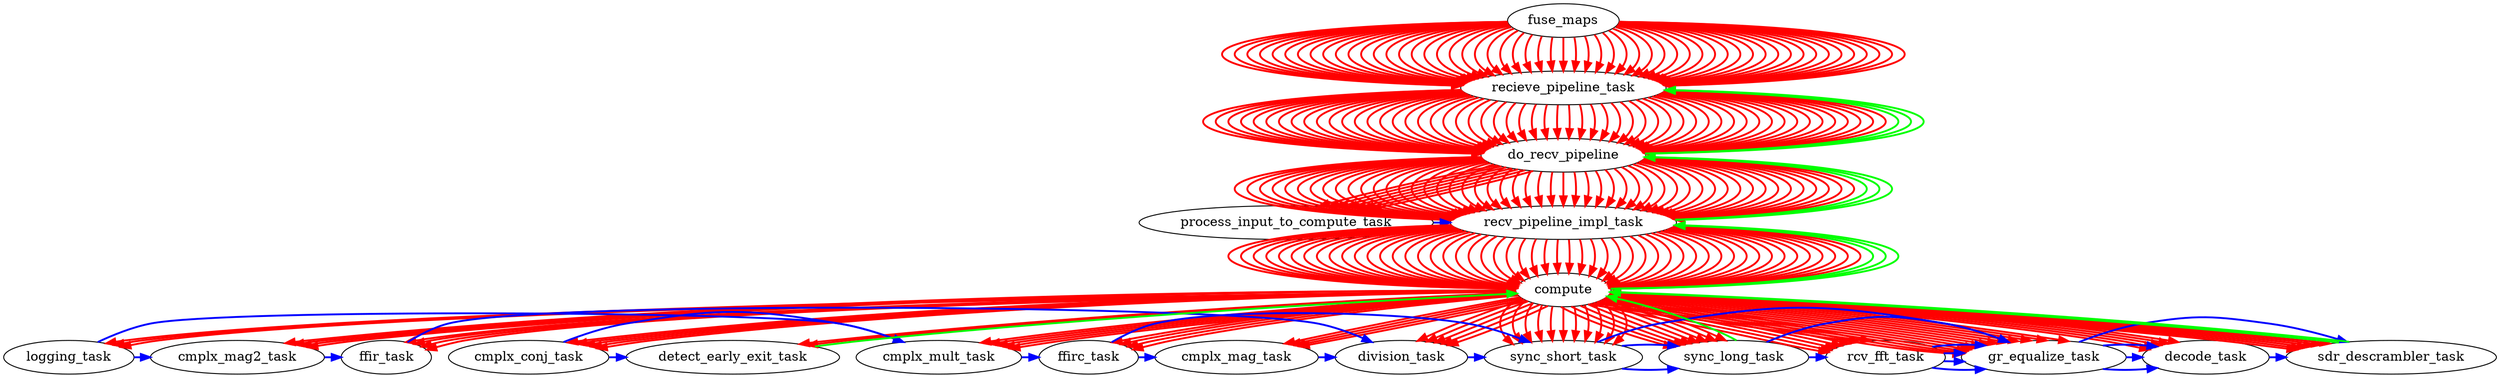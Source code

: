 digraph fuse_maps{
subgraph {
rank = same;recieve_pipeline_task;
}edge [color=red]
fuse_maps -> recieve_pipeline_task [style=bold ]
edge [color=red]
fuse_maps -> recieve_pipeline_task [style=bold ]
edge [color=red]
fuse_maps -> recieve_pipeline_task [style=bold ]
edge [color=red]
fuse_maps -> recieve_pipeline_task [style=bold ]
edge [color=red]
fuse_maps -> recieve_pipeline_task [style=bold ]
edge [color=red]
fuse_maps -> recieve_pipeline_task [style=bold ]
edge [color=red]
fuse_maps -> recieve_pipeline_task [style=bold ]
edge [color=red]
fuse_maps -> recieve_pipeline_task [style=bold ]
edge [color=red]
fuse_maps -> recieve_pipeline_task [style=bold ]
edge [color=red]
fuse_maps -> recieve_pipeline_task [style=bold ]
edge [color=red]
fuse_maps -> recieve_pipeline_task [style=bold ]
edge [color=red]
fuse_maps -> recieve_pipeline_task [style=bold ]
edge [color=red]
fuse_maps -> recieve_pipeline_task [style=bold ]
edge [color=red]
fuse_maps -> recieve_pipeline_task [style=bold ]
edge [color=red]
fuse_maps -> recieve_pipeline_task [style=bold ]
edge [color=red]
fuse_maps -> recieve_pipeline_task [style=bold ]
edge [color=red]
fuse_maps -> recieve_pipeline_task [style=bold ]
edge [color=red]
fuse_maps -> recieve_pipeline_task [style=bold ]
edge [color=red]
fuse_maps -> recieve_pipeline_task [style=bold ]
edge [color=red]
fuse_maps -> recieve_pipeline_task [style=bold ]
edge [color=red]
fuse_maps -> recieve_pipeline_task [style=bold ]
edge [color=red]
fuse_maps -> recieve_pipeline_task [style=bold ]
edge [color=red]
fuse_maps -> recieve_pipeline_task [style=bold ]
edge [color=red]
fuse_maps -> recieve_pipeline_task [style=bold ]
edge [color=red]
fuse_maps -> recieve_pipeline_task [style=bold ]
edge [color=red]
fuse_maps -> recieve_pipeline_task [style=bold ]
edge [color=red]
fuse_maps -> recieve_pipeline_task [style=bold ]
edge [color=red]
fuse_maps -> recieve_pipeline_task [style=bold ]
edge [color=red]
fuse_maps -> recieve_pipeline_task [style=bold ]
edge [color=red]
fuse_maps -> recieve_pipeline_task [style=bold ]
edge [color=red]
fuse_maps -> recieve_pipeline_task [style=bold ]
edge [color=red]
fuse_maps -> recieve_pipeline_task [style=bold ]
edge [color=red]
fuse_maps -> recieve_pipeline_task [style=bold ]
edge [color=red]
fuse_maps -> recieve_pipeline_task [style=bold ]
edge [color=red]
fuse_maps -> recieve_pipeline_task [style=bold ]
edge [color=red]
fuse_maps -> recieve_pipeline_task [style=bold ]
edge [color=red]
fuse_maps -> recieve_pipeline_task [style=bold ]
edge [color=red]
fuse_maps -> recieve_pipeline_task [style=bold ]
edge [color=red]
fuse_maps -> recieve_pipeline_task [style=bold ]
edge [color=red]
fuse_maps -> recieve_pipeline_task [style=bold ]
edge [color=red]
fuse_maps -> recieve_pipeline_task [style=bold ]
edge [color=red]
fuse_maps -> recieve_pipeline_task [style=bold ]
edge [color=red]
fuse_maps -> recieve_pipeline_task [style=bold ]
edge [color=red]
fuse_maps -> recieve_pipeline_task [style=bold ]
edge [color=red]
fuse_maps -> recieve_pipeline_task [style=bold ]
edge [color=red]
fuse_maps -> recieve_pipeline_task [style=bold ]
edge [color=red]
fuse_maps -> recieve_pipeline_task [style=bold ]
edge [color=red]
fuse_maps -> recieve_pipeline_task [style=bold ]
edge [color=red]
fuse_maps -> recieve_pipeline_task [style=bold ]
edge [color=red]
fuse_maps -> recieve_pipeline_task [style=bold ]
edge [color=red]
fuse_maps -> recieve_pipeline_task [style=bold ]
edge [color=red]
fuse_maps -> recieve_pipeline_task [style=bold ]
edge [color=red]
fuse_maps -> recieve_pipeline_task [style=bold ]
edge [color=red]
fuse_maps -> recieve_pipeline_task [style=bold ]
edge [color=red]
fuse_maps -> recieve_pipeline_task [style=bold ]
subgraph {
rank = same;do_recv_pipeline;
}edge [color=red]
recieve_pipeline_task -> do_recv_pipeline [style=bold ]
edge [color=red]
recieve_pipeline_task -> do_recv_pipeline [style=bold ]
edge [color=red]
recieve_pipeline_task -> do_recv_pipeline [style=bold ]
edge [color=red]
recieve_pipeline_task -> do_recv_pipeline [style=bold ]
edge [color=red]
recieve_pipeline_task -> do_recv_pipeline [style=bold ]
edge [color=red]
recieve_pipeline_task -> do_recv_pipeline [style=bold ]
edge [color=red]
recieve_pipeline_task -> do_recv_pipeline [style=bold ]
edge [color=red]
recieve_pipeline_task -> do_recv_pipeline [style=bold ]
edge [color=red]
recieve_pipeline_task -> do_recv_pipeline [style=bold ]
edge [color=red]
recieve_pipeline_task -> do_recv_pipeline [style=bold ]
edge [color=red]
recieve_pipeline_task -> do_recv_pipeline [style=bold ]
edge [color=red]
recieve_pipeline_task -> do_recv_pipeline [style=bold ]
edge [color=red]
recieve_pipeline_task -> do_recv_pipeline [style=bold ]
edge [color=red]
recieve_pipeline_task -> do_recv_pipeline [style=bold ]
edge [color=red]
recieve_pipeline_task -> do_recv_pipeline [style=bold ]
edge [color=red]
recieve_pipeline_task -> do_recv_pipeline [style=bold ]
edge [color=red]
recieve_pipeline_task -> do_recv_pipeline [style=bold ]
edge [color=red]
recieve_pipeline_task -> do_recv_pipeline [style=bold ]
edge [color=red]
recieve_pipeline_task -> do_recv_pipeline [style=bold ]
edge [color=red]
recieve_pipeline_task -> do_recv_pipeline [style=bold ]
edge [color=red]
recieve_pipeline_task -> do_recv_pipeline [style=bold ]
edge [color=red]
recieve_pipeline_task -> do_recv_pipeline [style=bold ]
edge [color=red]
recieve_pipeline_task -> do_recv_pipeline [style=bold ]
edge [color=red]
recieve_pipeline_task -> do_recv_pipeline [style=bold ]
edge [color=red]
recieve_pipeline_task -> do_recv_pipeline [style=bold ]
edge [color=red]
recieve_pipeline_task -> do_recv_pipeline [style=bold ]
edge [color=red]
recieve_pipeline_task -> do_recv_pipeline [style=bold ]
edge [color=red]
recieve_pipeline_task -> do_recv_pipeline [style=bold ]
edge [color=red]
recieve_pipeline_task -> do_recv_pipeline [style=bold ]
edge [color=red]
recieve_pipeline_task -> do_recv_pipeline [style=bold ]
edge [color=red]
recieve_pipeline_task -> do_recv_pipeline [style=bold ]
edge [color=red]
recieve_pipeline_task -> do_recv_pipeline [style=bold ]
edge [color=red]
recieve_pipeline_task -> do_recv_pipeline [style=bold ]
edge [color=red]
recieve_pipeline_task -> do_recv_pipeline [style=bold ]
edge [color=red]
recieve_pipeline_task -> do_recv_pipeline [style=bold ]
edge [color=red]
recieve_pipeline_task -> do_recv_pipeline [style=bold ]
edge [color=red]
recieve_pipeline_task -> do_recv_pipeline [style=bold ]
edge [color=red]
recieve_pipeline_task -> do_recv_pipeline [style=bold ]
edge [color=red]
recieve_pipeline_task -> do_recv_pipeline [style=bold ]
edge [color=red]
recieve_pipeline_task -> do_recv_pipeline [style=bold ]
edge [color=red]
recieve_pipeline_task -> do_recv_pipeline [style=bold ]
edge [color=red]
recieve_pipeline_task -> do_recv_pipeline [style=bold ]
edge [color=red]
recieve_pipeline_task -> do_recv_pipeline [style=bold ]
edge [color=red]
recieve_pipeline_task -> do_recv_pipeline [style=bold ]
edge [color=red]
recieve_pipeline_task -> do_recv_pipeline [style=bold ]
edge [color=red]
recieve_pipeline_task -> do_recv_pipeline [style=bold ]
edge [color=red]
recieve_pipeline_task -> do_recv_pipeline [style=bold ]
edge [color=red]
recieve_pipeline_task -> do_recv_pipeline [style=bold ]
edge [color=red]
recieve_pipeline_task -> do_recv_pipeline [style=bold ]
edge [color=red]
recieve_pipeline_task -> do_recv_pipeline [style=bold ]
edge [color=red]
recieve_pipeline_task -> do_recv_pipeline [style=bold ]
edge [color=red]
recieve_pipeline_task -> do_recv_pipeline [style=bold ]
edge [color=red]
recieve_pipeline_task -> do_recv_pipeline [style=bold ]
edge [color=red]
recieve_pipeline_task -> do_recv_pipeline [style=bold ]
edge [color=red]
recieve_pipeline_task -> do_recv_pipeline [style=bold ]
edge [color=green]
do_recv_pipeline -> recieve_pipeline_task [style=bold ]
edge [color=green]
do_recv_pipeline -> recieve_pipeline_task [style=bold ]
edge [color=green]
do_recv_pipeline -> recieve_pipeline_task [style=bold ]
subgraph {
rank = same;process_input_to_compute_task;recv_pipeline_impl_task;
}edge [color=red]
do_recv_pipeline -> process_input_to_compute_task [style=bold ]
edge [color=red]
do_recv_pipeline -> process_input_to_compute_task [style=bold ]
edge [color=red]
do_recv_pipeline -> process_input_to_compute_task [style=bold ]
edge [color=red]
do_recv_pipeline -> process_input_to_compute_task [style=bold ]
edge [color=red]
do_recv_pipeline -> process_input_to_compute_task [style=bold ]
edge [color=red]
do_recv_pipeline -> process_input_to_compute_task [style=bold ]
edge [color=red]
do_recv_pipeline -> process_input_to_compute_task [style=bold ]
edge [color=red]
do_recv_pipeline -> recv_pipeline_impl_task [style=bold ]
edge [color=red]
do_recv_pipeline -> recv_pipeline_impl_task [style=bold ]
edge [color=red]
do_recv_pipeline -> recv_pipeline_impl_task [style=bold ]
edge [color=red]
do_recv_pipeline -> recv_pipeline_impl_task [style=bold ]
edge [color=red]
do_recv_pipeline -> recv_pipeline_impl_task [style=bold ]
edge [color=red]
do_recv_pipeline -> recv_pipeline_impl_task [style=bold ]
edge [color=red]
do_recv_pipeline -> recv_pipeline_impl_task [style=bold ]
edge [color=red]
do_recv_pipeline -> recv_pipeline_impl_task [style=bold ]
edge [color=red]
do_recv_pipeline -> recv_pipeline_impl_task [style=bold ]
edge [color=red]
do_recv_pipeline -> recv_pipeline_impl_task [style=bold ]
edge [color=red]
do_recv_pipeline -> recv_pipeline_impl_task [style=bold ]
edge [color=red]
do_recv_pipeline -> recv_pipeline_impl_task [style=bold ]
edge [color=red]
do_recv_pipeline -> recv_pipeline_impl_task [style=bold ]
edge [color=red]
do_recv_pipeline -> recv_pipeline_impl_task [style=bold ]
edge [color=red]
do_recv_pipeline -> recv_pipeline_impl_task [style=bold ]
edge [color=red]
do_recv_pipeline -> recv_pipeline_impl_task [style=bold ]
edge [color=red]
do_recv_pipeline -> recv_pipeline_impl_task [style=bold ]
edge [color=red]
do_recv_pipeline -> recv_pipeline_impl_task [style=bold ]
edge [color=red]
do_recv_pipeline -> recv_pipeline_impl_task [style=bold ]
edge [color=red]
do_recv_pipeline -> recv_pipeline_impl_task [style=bold ]
edge [color=red]
do_recv_pipeline -> recv_pipeline_impl_task [style=bold ]
edge [color=red]
do_recv_pipeline -> recv_pipeline_impl_task [style=bold ]
edge [color=red]
do_recv_pipeline -> recv_pipeline_impl_task [style=bold ]
edge [color=red]
do_recv_pipeline -> recv_pipeline_impl_task [style=bold ]
edge [color=red]
do_recv_pipeline -> recv_pipeline_impl_task [style=bold ]
edge [color=red]
do_recv_pipeline -> recv_pipeline_impl_task [style=bold ]
edge [color=red]
do_recv_pipeline -> recv_pipeline_impl_task [style=bold ]
edge [color=red]
do_recv_pipeline -> recv_pipeline_impl_task [style=bold ]
edge [color=red]
do_recv_pipeline -> recv_pipeline_impl_task [style=bold ]
edge [color=red]
do_recv_pipeline -> recv_pipeline_impl_task [style=bold ]
edge [color=red]
do_recv_pipeline -> recv_pipeline_impl_task [style=bold ]
edge [color=red]
do_recv_pipeline -> recv_pipeline_impl_task [style=bold ]
edge [color=red]
do_recv_pipeline -> recv_pipeline_impl_task [style=bold ]
edge [color=red]
do_recv_pipeline -> recv_pipeline_impl_task [style=bold ]
edge [color=red]
do_recv_pipeline -> recv_pipeline_impl_task [style=bold ]
edge [color=red]
do_recv_pipeline -> recv_pipeline_impl_task [style=bold ]
edge [color=red]
do_recv_pipeline -> recv_pipeline_impl_task [style=bold ]
edge [color=red]
do_recv_pipeline -> recv_pipeline_impl_task [style=bold ]
edge [color=red]
do_recv_pipeline -> recv_pipeline_impl_task [style=bold ]
edge [color=red]
do_recv_pipeline -> recv_pipeline_impl_task [style=bold ]
edge [color=red]
do_recv_pipeline -> recv_pipeline_impl_task [style=bold ]
edge [color=red]
do_recv_pipeline -> recv_pipeline_impl_task [style=bold ]
edge [color=red]
do_recv_pipeline -> recv_pipeline_impl_task [style=bold ]
edge [color=red]
do_recv_pipeline -> recv_pipeline_impl_task [style=bold ]
edge [color=red]
do_recv_pipeline -> recv_pipeline_impl_task [style=bold ]
edge [color=red]
do_recv_pipeline -> recv_pipeline_impl_task [style=bold ]
edge [color=red]
do_recv_pipeline -> recv_pipeline_impl_task [style=bold ]
edge [color=red]
do_recv_pipeline -> recv_pipeline_impl_task [style=bold ]
edge [color=red]
do_recv_pipeline -> recv_pipeline_impl_task [style=bold ]
edge [color=red]
do_recv_pipeline -> recv_pipeline_impl_task [style=bold ]
edge [color=blue]
process_input_to_compute_task -> recv_pipeline_impl_task [style=bold ]
edge [color=green]
recv_pipeline_impl_task -> do_recv_pipeline [style=bold ]
edge [color=green]
recv_pipeline_impl_task -> do_recv_pipeline [style=bold ]
edge [color=green]
recv_pipeline_impl_task -> do_recv_pipeline [style=bold ]
subgraph {
rank = same;compute;
}edge [color=red]
recv_pipeline_impl_task -> compute [style=bold ]
edge [color=red]
recv_pipeline_impl_task -> compute [style=bold ]
edge [color=red]
recv_pipeline_impl_task -> compute [style=bold ]
edge [color=red]
recv_pipeline_impl_task -> compute [style=bold ]
edge [color=red]
recv_pipeline_impl_task -> compute [style=bold ]
edge [color=red]
recv_pipeline_impl_task -> compute [style=bold ]
edge [color=red]
recv_pipeline_impl_task -> compute [style=bold ]
edge [color=red]
recv_pipeline_impl_task -> compute [style=bold ]
edge [color=red]
recv_pipeline_impl_task -> compute [style=bold ]
edge [color=red]
recv_pipeline_impl_task -> compute [style=bold ]
edge [color=red]
recv_pipeline_impl_task -> compute [style=bold ]
edge [color=red]
recv_pipeline_impl_task -> compute [style=bold ]
edge [color=red]
recv_pipeline_impl_task -> compute [style=bold ]
edge [color=red]
recv_pipeline_impl_task -> compute [style=bold ]
edge [color=red]
recv_pipeline_impl_task -> compute [style=bold ]
edge [color=red]
recv_pipeline_impl_task -> compute [style=bold ]
edge [color=red]
recv_pipeline_impl_task -> compute [style=bold ]
edge [color=red]
recv_pipeline_impl_task -> compute [style=bold ]
edge [color=red]
recv_pipeline_impl_task -> compute [style=bold ]
edge [color=red]
recv_pipeline_impl_task -> compute [style=bold ]
edge [color=red]
recv_pipeline_impl_task -> compute [style=bold ]
edge [color=red]
recv_pipeline_impl_task -> compute [style=bold ]
edge [color=red]
recv_pipeline_impl_task -> compute [style=bold ]
edge [color=red]
recv_pipeline_impl_task -> compute [style=bold ]
edge [color=red]
recv_pipeline_impl_task -> compute [style=bold ]
edge [color=red]
recv_pipeline_impl_task -> compute [style=bold ]
edge [color=red]
recv_pipeline_impl_task -> compute [style=bold ]
edge [color=red]
recv_pipeline_impl_task -> compute [style=bold ]
edge [color=red]
recv_pipeline_impl_task -> compute [style=bold ]
edge [color=red]
recv_pipeline_impl_task -> compute [style=bold ]
edge [color=red]
recv_pipeline_impl_task -> compute [style=bold ]
edge [color=red]
recv_pipeline_impl_task -> compute [style=bold ]
edge [color=red]
recv_pipeline_impl_task -> compute [style=bold ]
edge [color=red]
recv_pipeline_impl_task -> compute [style=bold ]
edge [color=red]
recv_pipeline_impl_task -> compute [style=bold ]
edge [color=red]
recv_pipeline_impl_task -> compute [style=bold ]
edge [color=red]
recv_pipeline_impl_task -> compute [style=bold ]
edge [color=red]
recv_pipeline_impl_task -> compute [style=bold ]
edge [color=red]
recv_pipeline_impl_task -> compute [style=bold ]
edge [color=red]
recv_pipeline_impl_task -> compute [style=bold ]
edge [color=red]
recv_pipeline_impl_task -> compute [style=bold ]
edge [color=red]
recv_pipeline_impl_task -> compute [style=bold ]
edge [color=red]
recv_pipeline_impl_task -> compute [style=bold ]
edge [color=red]
recv_pipeline_impl_task -> compute [style=bold ]
edge [color=red]
recv_pipeline_impl_task -> compute [style=bold ]
edge [color=red]
recv_pipeline_impl_task -> compute [style=bold ]
edge [color=red]
recv_pipeline_impl_task -> compute [style=bold ]
edge [color=red]
recv_pipeline_impl_task -> compute [style=bold ]
edge [color=red]
recv_pipeline_impl_task -> compute [style=bold ]
edge [color=red]
recv_pipeline_impl_task -> compute [style=bold ]
edge [color=red]
recv_pipeline_impl_task -> compute [style=bold ]
edge [color=green]
compute -> recv_pipeline_impl_task [style=bold ]
edge [color=green]
compute -> recv_pipeline_impl_task [style=bold ]
edge [color=green]
compute -> recv_pipeline_impl_task [style=bold ]
subgraph {
rank = same;logging_task;cmplx_conj_task;cmplx_mult_task;ffirc_task;cmplx_mag_task;cmplx_mag2_task;ffir_task;detect_early_exit_task;division_task;sync_short_task;sync_long_task;rcv_fft_task;gr_equalize_task;decode_task;sdr_descrambler_task;
}edge [color=red]
compute -> logging_task [style=bold ]
edge [color=red]
compute -> logging_task [style=bold ]
edge [color=red]
compute -> logging_task [style=bold ]
edge [color=red]
compute -> cmplx_conj_task [style=bold ]
edge [color=red]
compute -> cmplx_conj_task [style=bold ]
edge [color=red]
compute -> cmplx_conj_task [style=bold ]
edge [color=red]
compute -> cmplx_conj_task [style=bold ]
edge [color=red]
compute -> cmplx_conj_task [style=bold ]
edge [color=red]
compute -> cmplx_mult_task [style=bold ]
edge [color=red]
compute -> cmplx_mult_task [style=bold ]
edge [color=red]
compute -> cmplx_mult_task [style=bold ]
edge [color=red]
compute -> cmplx_mult_task [style=bold ]
edge [color=red]
compute -> cmplx_mult_task [style=bold ]
edge [color=blue]
logging_task -> cmplx_mult_task [style=bold ]
edge [color=blue]
cmplx_conj_task -> cmplx_mult_task [style=bold ]
edge [color=red]
compute -> ffirc_task [style=bold ]
edge [color=red]
compute -> ffirc_task [style=bold ]
edge [color=red]
compute -> ffirc_task [style=bold ]
edge [color=red]
compute -> ffirc_task [style=bold ]
edge [color=blue]
cmplx_mult_task -> ffirc_task [style=bold ]
edge [color=red]
compute -> cmplx_mag_task [style=bold ]
edge [color=red]
compute -> cmplx_mag_task [style=bold ]
edge [color=red]
compute -> cmplx_mag_task [style=bold ]
edge [color=red]
compute -> cmplx_mag_task [style=bold ]
edge [color=blue]
ffirc_task -> cmplx_mag_task [style=bold ]
edge [color=red]
compute -> cmplx_mag2_task [style=bold ]
edge [color=red]
compute -> cmplx_mag2_task [style=bold ]
edge [color=red]
compute -> cmplx_mag2_task [style=bold ]
edge [color=red]
compute -> cmplx_mag2_task [style=bold ]
edge [color=blue]
logging_task -> cmplx_mag2_task [style=bold ]
edge [color=red]
compute -> ffir_task [style=bold ]
edge [color=red]
compute -> ffir_task [style=bold ]
edge [color=red]
compute -> ffir_task [style=bold ]
edge [color=red]
compute -> ffir_task [style=bold ]
edge [color=blue]
cmplx_mag2_task -> ffir_task [style=bold ]
edge [color=red]
compute -> detect_early_exit_task [style=bold ]
edge [color=red]
compute -> detect_early_exit_task [style=bold ]
edge [color=blue]
cmplx_conj_task -> detect_early_exit_task [style=bold ]
edge [color=green]
detect_early_exit_task -> compute [style=bold ]
edge [color=red]
compute -> division_task [style=bold ]
edge [color=red]
compute -> division_task [style=bold ]
edge [color=red]
compute -> division_task [style=bold ]
edge [color=red]
compute -> division_task [style=bold ]
edge [color=red]
compute -> division_task [style=bold ]
edge [color=blue]
cmplx_mag_task -> division_task [style=bold ]
edge [color=blue]
ffir_task -> division_task [style=bold ]
edge [color=red]
compute -> sync_short_task [style=bold ]
edge [color=red]
compute -> sync_short_task [style=bold ]
edge [color=red]
compute -> sync_short_task [style=bold ]
edge [color=red]
compute -> sync_short_task [style=bold ]
edge [color=red]
compute -> sync_short_task [style=bold ]
edge [color=red]
compute -> sync_short_task [style=bold ]
edge [color=red]
compute -> sync_short_task [style=bold ]
edge [color=red]
compute -> sync_short_task [style=bold ]
edge [color=red]
compute -> sync_short_task [style=bold ]
edge [color=red]
compute -> sync_short_task [style=bold ]
edge [color=red]
compute -> sync_short_task [style=bold ]
edge [color=blue]
ffirc_task -> sync_short_task [style=bold ]
edge [color=blue]
division_task -> sync_short_task [style=bold ]
edge [color=red]
compute -> sync_long_task [style=bold ]
edge [color=red]
compute -> sync_long_task [style=bold ]
edge [color=red]
compute -> sync_long_task [style=bold ]
edge [color=red]
compute -> sync_long_task [style=bold ]
edge [color=red]
compute -> sync_long_task [style=bold ]
edge [color=red]
compute -> sync_long_task [style=bold ]
edge [color=red]
compute -> sync_long_task [style=bold ]
edge [color=red]
compute -> sync_long_task [style=bold ]
edge [color=blue]
sync_short_task -> sync_long_task [style=bold ]
edge [color=blue]
sync_short_task -> sync_long_task [style=bold ]
edge [color=green]
sync_long_task -> compute [style=bold ]
edge [color=red]
compute -> rcv_fft_task [style=bold ]
edge [color=red]
compute -> rcv_fft_task [style=bold ]
edge [color=red]
compute -> rcv_fft_task [style=bold ]
edge [color=red]
compute -> rcv_fft_task [style=bold ]
edge [color=red]
compute -> rcv_fft_task [style=bold ]
edge [color=red]
compute -> rcv_fft_task [style=bold ]
edge [color=red]
compute -> rcv_fft_task [style=bold ]
edge [color=blue]
sync_long_task -> rcv_fft_task [style=bold ]
edge [color=red]
compute -> gr_equalize_task [style=bold ]
edge [color=red]
compute -> gr_equalize_task [style=bold ]
edge [color=red]
compute -> gr_equalize_task [style=bold ]
edge [color=red]
compute -> gr_equalize_task [style=bold ]
edge [color=red]
compute -> gr_equalize_task [style=bold ]
edge [color=red]
compute -> gr_equalize_task [style=bold ]
edge [color=red]
compute -> gr_equalize_task [style=bold ]
edge [color=red]
compute -> gr_equalize_task [style=bold ]
edge [color=red]
compute -> gr_equalize_task [style=bold ]
edge [color=red]
compute -> gr_equalize_task [style=bold ]
edge [color=red]
compute -> gr_equalize_task [style=bold ]
edge [color=red]
compute -> gr_equalize_task [style=bold ]
edge [color=red]
compute -> gr_equalize_task [style=bold ]
edge [color=red]
compute -> gr_equalize_task [style=bold ]
edge [color=blue]
sync_short_task -> gr_equalize_task [style=bold ]
edge [color=blue]
sync_long_task -> gr_equalize_task [style=bold ]
edge [color=blue]
rcv_fft_task -> gr_equalize_task [style=bold ]
edge [color=blue]
rcv_fft_task -> gr_equalize_task [style=bold ]
edge [color=blue]
rcv_fft_task -> gr_equalize_task [style=bold ]
edge [color=blue]
rcv_fft_task -> gr_equalize_task [style=bold ]
edge [color=red]
compute -> decode_task [style=bold ]
edge [color=red]
compute -> decode_task [style=bold ]
edge [color=red]
compute -> decode_task [style=bold ]
edge [color=red]
compute -> decode_task [style=bold ]
edge [color=red]
compute -> decode_task [style=bold ]
edge [color=blue]
gr_equalize_task -> decode_task [style=bold ]
edge [color=blue]
gr_equalize_task -> decode_task [style=bold ]
edge [color=blue]
gr_equalize_task -> decode_task [style=bold ]
edge [color=red]
compute -> sdr_descrambler_task [style=bold ]
edge [color=red]
compute -> sdr_descrambler_task [style=bold ]
edge [color=red]
compute -> sdr_descrambler_task [style=bold ]
edge [color=red]
compute -> sdr_descrambler_task [style=bold ]
edge [color=red]
compute -> sdr_descrambler_task [style=bold ]
edge [color=red]
compute -> sdr_descrambler_task [style=bold ]
edge [color=blue]
gr_equalize_task -> sdr_descrambler_task [style=bold ]
edge [color=blue]
decode_task -> sdr_descrambler_task [style=bold ]
edge [color=green]
sdr_descrambler_task -> compute [style=bold ]
edge [color=green]
sdr_descrambler_task -> compute [style=bold ]
}